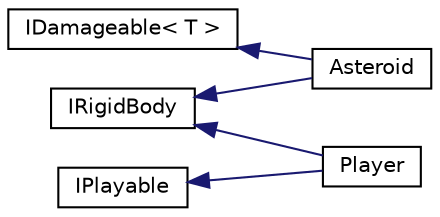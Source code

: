 digraph "Graphical Class Hierarchy"
{
 // LATEX_PDF_SIZE
  bgcolor="transparent";
  edge [fontname="Helvetica",fontsize="10",labelfontname="Helvetica",labelfontsize="10"];
  node [fontname="Helvetica",fontsize="10",shape=record];
  rankdir="LR";
  Node8 [label="IDamageable\< T \>",height=0.2,width=0.4,color="black",URL="$interface_i_damageable.html",tooltip=" "];
  Node8 -> Node1 [dir="back",color="midnightblue",fontsize="10",style="solid",fontname="Helvetica"];
  Node1 [label="Asteroid",height=0.2,width=0.4,color="black",URL="$class_asteroid.html",tooltip=" "];
  Node7 [label="IPlayable",height=0.2,width=0.4,color="black",URL="$interface_i_playable.html",tooltip=" "];
  Node7 -> Node2 [dir="back",color="midnightblue",fontsize="10",style="solid",fontname="Helvetica"];
  Node2 [label="Player",height=0.2,width=0.4,color="black",URL="$class_player.html",tooltip="The Player Class holds all the members and functionality for the Player Object."];
  Node0 [label="IRigidBody",height=0.2,width=0.4,color="black",URL="$interface_i_rigid_body.html",tooltip=" "];
  Node0 -> Node1 [dir="back",color="midnightblue",fontsize="10",style="solid",fontname="Helvetica"];
  Node0 -> Node2 [dir="back",color="midnightblue",fontsize="10",style="solid",fontname="Helvetica"];
}
